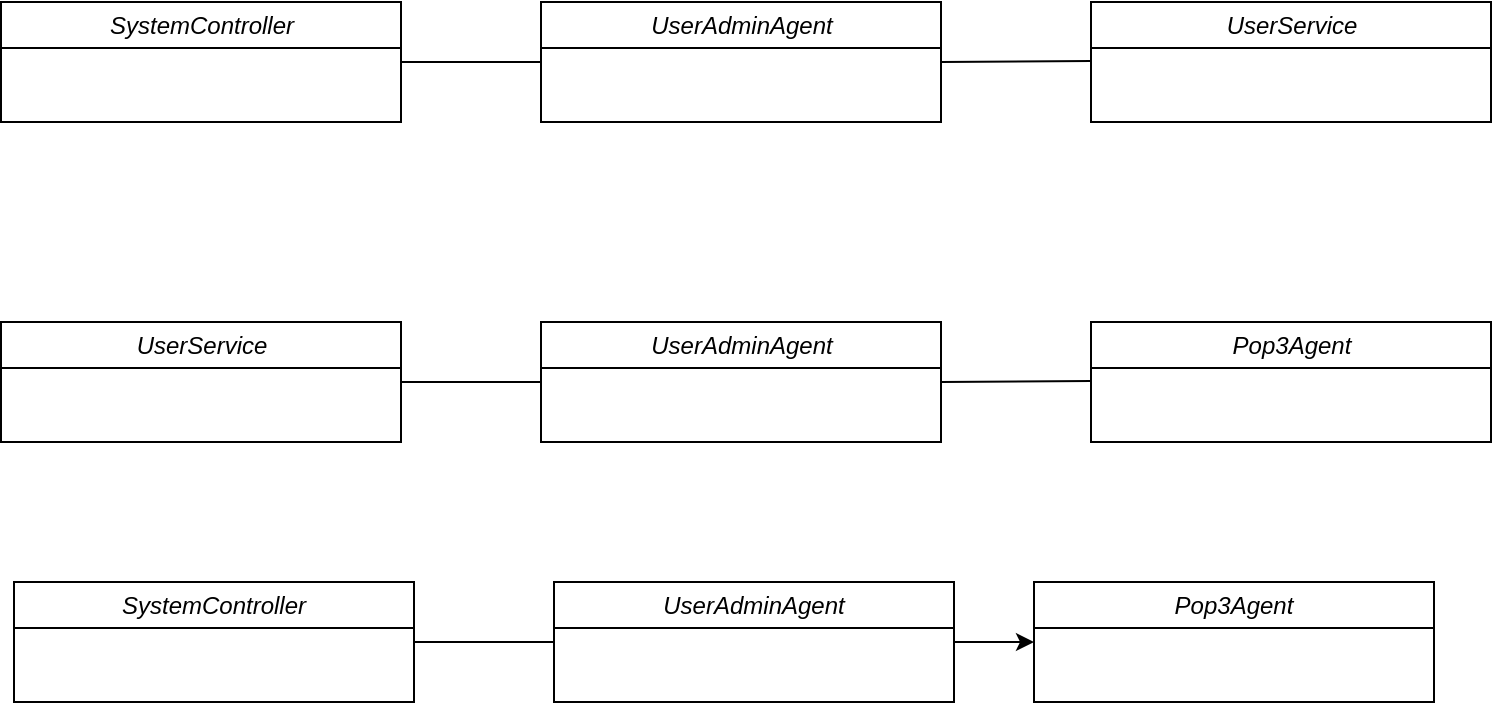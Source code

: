 <mxfile version="24.4.9" type="device" pages="3">
  <diagram id="C5RBs43oDa-KdzZeNtuy" name="수정">
    <mxGraphModel dx="1529" dy="1139" grid="1" gridSize="10" guides="1" tooltips="1" connect="1" arrows="1" fold="1" page="1" pageScale="1" pageWidth="827" pageHeight="1169" math="0" shadow="0">
      <root>
        <mxCell id="WIyWlLk6GJQsqaUBKTNV-0" />
        <mxCell id="WIyWlLk6GJQsqaUBKTNV-1" parent="WIyWlLk6GJQsqaUBKTNV-0" />
        <mxCell id="HkRZP2H1TMRrkxnb4-V2-17" value="&lt;span style=&quot;font-style: italic; font-weight: 400; text-wrap: nowrap;&quot;&gt;SystemController&lt;/span&gt;" style="swimlane;whiteSpace=wrap;html=1;" parent="WIyWlLk6GJQsqaUBKTNV-1" vertex="1">
          <mxGeometry x="52.5" y="180" width="200" height="60" as="geometry" />
        </mxCell>
        <mxCell id="HkRZP2H1TMRrkxnb4-V2-18" value="&lt;span style=&quot;font-style: italic; font-weight: 400; text-wrap: nowrap;&quot;&gt;UserAdminAgent&lt;/span&gt;" style="swimlane;whiteSpace=wrap;html=1;" parent="WIyWlLk6GJQsqaUBKTNV-1" vertex="1">
          <mxGeometry x="322.5" y="180" width="200" height="60" as="geometry" />
        </mxCell>
        <mxCell id="HkRZP2H1TMRrkxnb4-V2-19" value="&lt;span style=&quot;font-style: italic; font-weight: 400; text-wrap: nowrap;&quot;&gt;UserService&lt;/span&gt;" style="swimlane;whiteSpace=wrap;html=1;" parent="WIyWlLk6GJQsqaUBKTNV-1" vertex="1">
          <mxGeometry x="597.5" y="180" width="200" height="60" as="geometry" />
        </mxCell>
        <mxCell id="HkRZP2H1TMRrkxnb4-V2-23" value="" style="endArrow=none;html=1;rounded=0;entryX=0;entryY=0.5;entryDx=0;entryDy=0;exitX=1;exitY=0.5;exitDx=0;exitDy=0;" parent="WIyWlLk6GJQsqaUBKTNV-1" source="HkRZP2H1TMRrkxnb4-V2-17" target="HkRZP2H1TMRrkxnb4-V2-18" edge="1">
          <mxGeometry width="50" height="50" relative="1" as="geometry">
            <mxPoint x="242.5" y="320" as="sourcePoint" />
            <mxPoint x="292.5" y="270" as="targetPoint" />
          </mxGeometry>
        </mxCell>
        <mxCell id="HkRZP2H1TMRrkxnb4-V2-24" value="" style="endArrow=none;html=1;rounded=0;entryX=0;entryY=0.5;entryDx=0;entryDy=0;exitX=1;exitY=0.5;exitDx=0;exitDy=0;" parent="WIyWlLk6GJQsqaUBKTNV-1" source="HkRZP2H1TMRrkxnb4-V2-18" edge="1">
          <mxGeometry width="50" height="50" relative="1" as="geometry">
            <mxPoint x="532.5" y="270" as="sourcePoint" />
            <mxPoint x="597.5" y="209.5" as="targetPoint" />
          </mxGeometry>
        </mxCell>
        <mxCell id="L3MPKyuBadmfce7sUsm3-11" value="&lt;span style=&quot;font-style: italic; font-weight: 400; text-wrap: nowrap;&quot;&gt;UserService&lt;/span&gt;" style="swimlane;whiteSpace=wrap;html=1;" parent="WIyWlLk6GJQsqaUBKTNV-1" vertex="1">
          <mxGeometry x="52.5" y="340" width="200" height="60" as="geometry" />
        </mxCell>
        <mxCell id="L3MPKyuBadmfce7sUsm3-12" value="&lt;span style=&quot;font-style: italic; font-weight: 400; text-wrap: nowrap;&quot;&gt;UserAdminAgent&lt;/span&gt;" style="swimlane;whiteSpace=wrap;html=1;" parent="WIyWlLk6GJQsqaUBKTNV-1" vertex="1">
          <mxGeometry x="322.5" y="340" width="200" height="60" as="geometry" />
        </mxCell>
        <mxCell id="L3MPKyuBadmfce7sUsm3-13" value="&lt;span style=&quot;font-style: italic; font-weight: 400; text-wrap: nowrap;&quot;&gt;Pop3Agent&lt;/span&gt;" style="swimlane;whiteSpace=wrap;html=1;" parent="WIyWlLk6GJQsqaUBKTNV-1" vertex="1">
          <mxGeometry x="597.5" y="340" width="200" height="60" as="geometry" />
        </mxCell>
        <mxCell id="L3MPKyuBadmfce7sUsm3-14" value="" style="endArrow=none;html=1;rounded=0;entryX=0;entryY=0.5;entryDx=0;entryDy=0;exitX=1;exitY=0.5;exitDx=0;exitDy=0;" parent="WIyWlLk6GJQsqaUBKTNV-1" source="L3MPKyuBadmfce7sUsm3-11" target="L3MPKyuBadmfce7sUsm3-12" edge="1">
          <mxGeometry width="50" height="50" relative="1" as="geometry">
            <mxPoint x="242.5" y="480" as="sourcePoint" />
            <mxPoint x="292.5" y="430" as="targetPoint" />
          </mxGeometry>
        </mxCell>
        <mxCell id="L3MPKyuBadmfce7sUsm3-15" value="" style="endArrow=none;html=1;rounded=0;entryX=0;entryY=0.5;entryDx=0;entryDy=0;exitX=1;exitY=0.5;exitDx=0;exitDy=0;" parent="WIyWlLk6GJQsqaUBKTNV-1" source="L3MPKyuBadmfce7sUsm3-12" edge="1">
          <mxGeometry width="50" height="50" relative="1" as="geometry">
            <mxPoint x="532.5" y="430" as="sourcePoint" />
            <mxPoint x="597.5" y="369.5" as="targetPoint" />
          </mxGeometry>
        </mxCell>
        <mxCell id="5y6CnohZ8X0puiKMSNA0-9" value="&lt;span style=&quot;font-style: italic; font-weight: 400; text-wrap: nowrap;&quot;&gt;SystemController&lt;/span&gt;" style="swimlane;whiteSpace=wrap;html=1;" parent="WIyWlLk6GJQsqaUBKTNV-1" vertex="1">
          <mxGeometry x="59" y="470" width="200" height="60" as="geometry" />
        </mxCell>
        <mxCell id="5y6CnohZ8X0puiKMSNA0-10" style="edgeStyle=orthogonalEdgeStyle;rounded=0;orthogonalLoop=1;jettySize=auto;html=1;entryX=0;entryY=0.5;entryDx=0;entryDy=0;" parent="WIyWlLk6GJQsqaUBKTNV-1" source="5y6CnohZ8X0puiKMSNA0-11" target="5y6CnohZ8X0puiKMSNA0-16" edge="1">
          <mxGeometry relative="1" as="geometry" />
        </mxCell>
        <mxCell id="5y6CnohZ8X0puiKMSNA0-11" value="&lt;span style=&quot;font-style: italic; font-weight: 400; text-wrap: nowrap;&quot;&gt;UserAdminAgent&lt;/span&gt;" style="swimlane;whiteSpace=wrap;html=1;" parent="WIyWlLk6GJQsqaUBKTNV-1" vertex="1">
          <mxGeometry x="329" y="470" width="200" height="60" as="geometry" />
        </mxCell>
        <mxCell id="5y6CnohZ8X0puiKMSNA0-12" value="" style="endArrow=none;html=1;rounded=0;entryX=0;entryY=0.5;entryDx=0;entryDy=0;exitX=1;exitY=0.5;exitDx=0;exitDy=0;" parent="WIyWlLk6GJQsqaUBKTNV-1" source="5y6CnohZ8X0puiKMSNA0-9" target="5y6CnohZ8X0puiKMSNA0-11" edge="1">
          <mxGeometry width="50" height="50" relative="1" as="geometry">
            <mxPoint x="249" y="610" as="sourcePoint" />
            <mxPoint x="299" y="560" as="targetPoint" />
          </mxGeometry>
        </mxCell>
        <mxCell id="5y6CnohZ8X0puiKMSNA0-16" value="&lt;span style=&quot;font-style: italic; font-weight: 400; text-wrap: nowrap;&quot;&gt;Pop3Agent&lt;/span&gt;" style="swimlane;whiteSpace=wrap;html=1;" parent="WIyWlLk6GJQsqaUBKTNV-1" vertex="1">
          <mxGeometry x="569" y="470" width="200" height="60" as="geometry" />
        </mxCell>
      </root>
    </mxGraphModel>
  </diagram>
  <diagram id="3wZC5nnikKacK4bI5jJe" name="탈퇴">
    <mxGraphModel dx="1032" dy="1139" grid="1" gridSize="10" guides="1" tooltips="1" connect="1" arrows="1" fold="1" page="1" pageScale="1" pageWidth="827" pageHeight="1169" math="0" shadow="0">
      <root>
        <mxCell id="0" />
        <mxCell id="1" parent="0" />
      </root>
    </mxGraphModel>
  </diagram>
  <diagram id="C1gfPc2_W0ORovNJX_VH" name="삭제">
    <mxGraphModel dx="1032" dy="1139" grid="1" gridSize="10" guides="1" tooltips="1" connect="1" arrows="1" fold="1" page="1" pageScale="1" pageWidth="827" pageHeight="1169" math="0" shadow="0">
      <root>
        <mxCell id="0" />
        <mxCell id="1" parent="0" />
      </root>
    </mxGraphModel>
  </diagram>
</mxfile>
